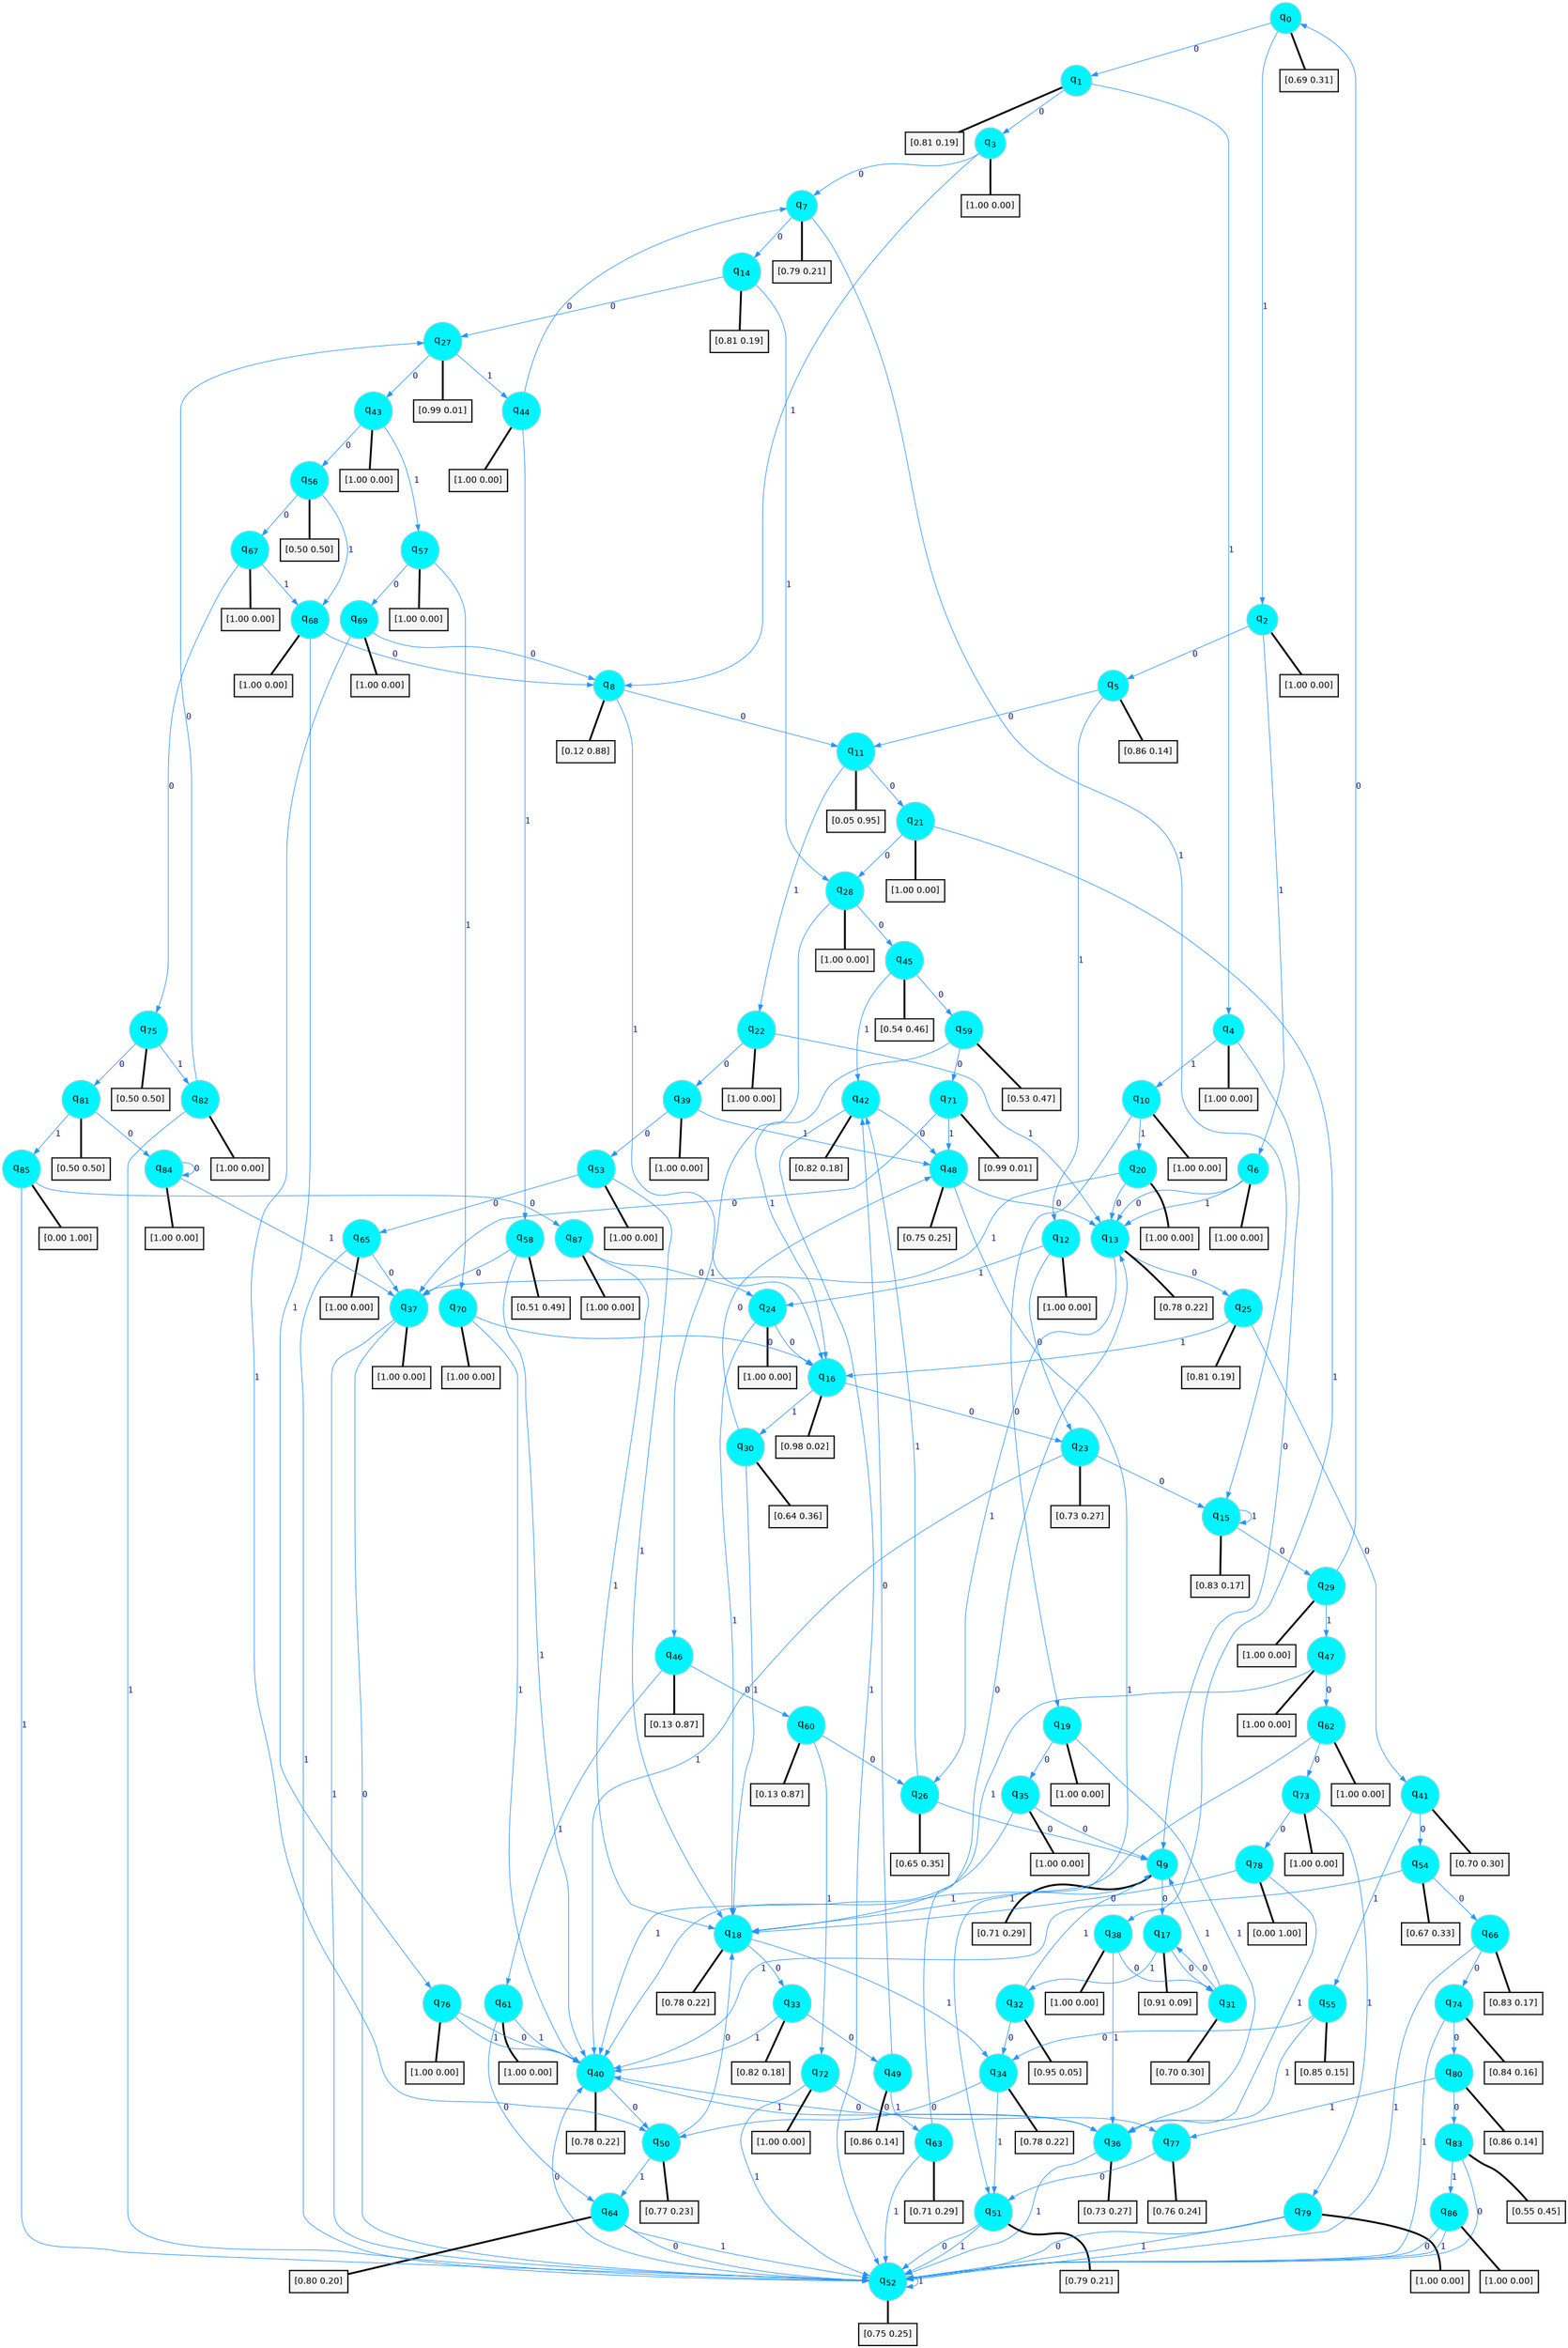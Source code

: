 digraph G {
graph [
bgcolor=transparent, dpi=300, rankdir=TD, size="40,25"];
node [
color=gray, fillcolor=turquoise1, fontcolor=black, fontname=Helvetica, fontsize=16, fontweight=bold, shape=circle, style=filled];
edge [
arrowsize=1, color=dodgerblue1, fontcolor=midnightblue, fontname=courier, fontweight=bold, penwidth=1, style=solid, weight=20];
0[label=<q<SUB>0</SUB>>];
1[label=<q<SUB>1</SUB>>];
2[label=<q<SUB>2</SUB>>];
3[label=<q<SUB>3</SUB>>];
4[label=<q<SUB>4</SUB>>];
5[label=<q<SUB>5</SUB>>];
6[label=<q<SUB>6</SUB>>];
7[label=<q<SUB>7</SUB>>];
8[label=<q<SUB>8</SUB>>];
9[label=<q<SUB>9</SUB>>];
10[label=<q<SUB>10</SUB>>];
11[label=<q<SUB>11</SUB>>];
12[label=<q<SUB>12</SUB>>];
13[label=<q<SUB>13</SUB>>];
14[label=<q<SUB>14</SUB>>];
15[label=<q<SUB>15</SUB>>];
16[label=<q<SUB>16</SUB>>];
17[label=<q<SUB>17</SUB>>];
18[label=<q<SUB>18</SUB>>];
19[label=<q<SUB>19</SUB>>];
20[label=<q<SUB>20</SUB>>];
21[label=<q<SUB>21</SUB>>];
22[label=<q<SUB>22</SUB>>];
23[label=<q<SUB>23</SUB>>];
24[label=<q<SUB>24</SUB>>];
25[label=<q<SUB>25</SUB>>];
26[label=<q<SUB>26</SUB>>];
27[label=<q<SUB>27</SUB>>];
28[label=<q<SUB>28</SUB>>];
29[label=<q<SUB>29</SUB>>];
30[label=<q<SUB>30</SUB>>];
31[label=<q<SUB>31</SUB>>];
32[label=<q<SUB>32</SUB>>];
33[label=<q<SUB>33</SUB>>];
34[label=<q<SUB>34</SUB>>];
35[label=<q<SUB>35</SUB>>];
36[label=<q<SUB>36</SUB>>];
37[label=<q<SUB>37</SUB>>];
38[label=<q<SUB>38</SUB>>];
39[label=<q<SUB>39</SUB>>];
40[label=<q<SUB>40</SUB>>];
41[label=<q<SUB>41</SUB>>];
42[label=<q<SUB>42</SUB>>];
43[label=<q<SUB>43</SUB>>];
44[label=<q<SUB>44</SUB>>];
45[label=<q<SUB>45</SUB>>];
46[label=<q<SUB>46</SUB>>];
47[label=<q<SUB>47</SUB>>];
48[label=<q<SUB>48</SUB>>];
49[label=<q<SUB>49</SUB>>];
50[label=<q<SUB>50</SUB>>];
51[label=<q<SUB>51</SUB>>];
52[label=<q<SUB>52</SUB>>];
53[label=<q<SUB>53</SUB>>];
54[label=<q<SUB>54</SUB>>];
55[label=<q<SUB>55</SUB>>];
56[label=<q<SUB>56</SUB>>];
57[label=<q<SUB>57</SUB>>];
58[label=<q<SUB>58</SUB>>];
59[label=<q<SUB>59</SUB>>];
60[label=<q<SUB>60</SUB>>];
61[label=<q<SUB>61</SUB>>];
62[label=<q<SUB>62</SUB>>];
63[label=<q<SUB>63</SUB>>];
64[label=<q<SUB>64</SUB>>];
65[label=<q<SUB>65</SUB>>];
66[label=<q<SUB>66</SUB>>];
67[label=<q<SUB>67</SUB>>];
68[label=<q<SUB>68</SUB>>];
69[label=<q<SUB>69</SUB>>];
70[label=<q<SUB>70</SUB>>];
71[label=<q<SUB>71</SUB>>];
72[label=<q<SUB>72</SUB>>];
73[label=<q<SUB>73</SUB>>];
74[label=<q<SUB>74</SUB>>];
75[label=<q<SUB>75</SUB>>];
76[label=<q<SUB>76</SUB>>];
77[label=<q<SUB>77</SUB>>];
78[label=<q<SUB>78</SUB>>];
79[label=<q<SUB>79</SUB>>];
80[label=<q<SUB>80</SUB>>];
81[label=<q<SUB>81</SUB>>];
82[label=<q<SUB>82</SUB>>];
83[label=<q<SUB>83</SUB>>];
84[label=<q<SUB>84</SUB>>];
85[label=<q<SUB>85</SUB>>];
86[label=<q<SUB>86</SUB>>];
87[label=<q<SUB>87</SUB>>];
88[label="[0.69 0.31]", shape=box,fontcolor=black, fontname=Helvetica, fontsize=14, penwidth=2, fillcolor=whitesmoke,color=black];
89[label="[0.81 0.19]", shape=box,fontcolor=black, fontname=Helvetica, fontsize=14, penwidth=2, fillcolor=whitesmoke,color=black];
90[label="[1.00 0.00]", shape=box,fontcolor=black, fontname=Helvetica, fontsize=14, penwidth=2, fillcolor=whitesmoke,color=black];
91[label="[1.00 0.00]", shape=box,fontcolor=black, fontname=Helvetica, fontsize=14, penwidth=2, fillcolor=whitesmoke,color=black];
92[label="[1.00 0.00]", shape=box,fontcolor=black, fontname=Helvetica, fontsize=14, penwidth=2, fillcolor=whitesmoke,color=black];
93[label="[0.86 0.14]", shape=box,fontcolor=black, fontname=Helvetica, fontsize=14, penwidth=2, fillcolor=whitesmoke,color=black];
94[label="[1.00 0.00]", shape=box,fontcolor=black, fontname=Helvetica, fontsize=14, penwidth=2, fillcolor=whitesmoke,color=black];
95[label="[0.79 0.21]", shape=box,fontcolor=black, fontname=Helvetica, fontsize=14, penwidth=2, fillcolor=whitesmoke,color=black];
96[label="[0.12 0.88]", shape=box,fontcolor=black, fontname=Helvetica, fontsize=14, penwidth=2, fillcolor=whitesmoke,color=black];
97[label="[0.71 0.29]", shape=box,fontcolor=black, fontname=Helvetica, fontsize=14, penwidth=2, fillcolor=whitesmoke,color=black];
98[label="[1.00 0.00]", shape=box,fontcolor=black, fontname=Helvetica, fontsize=14, penwidth=2, fillcolor=whitesmoke,color=black];
99[label="[0.05 0.95]", shape=box,fontcolor=black, fontname=Helvetica, fontsize=14, penwidth=2, fillcolor=whitesmoke,color=black];
100[label="[1.00 0.00]", shape=box,fontcolor=black, fontname=Helvetica, fontsize=14, penwidth=2, fillcolor=whitesmoke,color=black];
101[label="[0.78 0.22]", shape=box,fontcolor=black, fontname=Helvetica, fontsize=14, penwidth=2, fillcolor=whitesmoke,color=black];
102[label="[0.81 0.19]", shape=box,fontcolor=black, fontname=Helvetica, fontsize=14, penwidth=2, fillcolor=whitesmoke,color=black];
103[label="[0.83 0.17]", shape=box,fontcolor=black, fontname=Helvetica, fontsize=14, penwidth=2, fillcolor=whitesmoke,color=black];
104[label="[0.98 0.02]", shape=box,fontcolor=black, fontname=Helvetica, fontsize=14, penwidth=2, fillcolor=whitesmoke,color=black];
105[label="[0.91 0.09]", shape=box,fontcolor=black, fontname=Helvetica, fontsize=14, penwidth=2, fillcolor=whitesmoke,color=black];
106[label="[0.78 0.22]", shape=box,fontcolor=black, fontname=Helvetica, fontsize=14, penwidth=2, fillcolor=whitesmoke,color=black];
107[label="[1.00 0.00]", shape=box,fontcolor=black, fontname=Helvetica, fontsize=14, penwidth=2, fillcolor=whitesmoke,color=black];
108[label="[1.00 0.00]", shape=box,fontcolor=black, fontname=Helvetica, fontsize=14, penwidth=2, fillcolor=whitesmoke,color=black];
109[label="[1.00 0.00]", shape=box,fontcolor=black, fontname=Helvetica, fontsize=14, penwidth=2, fillcolor=whitesmoke,color=black];
110[label="[1.00 0.00]", shape=box,fontcolor=black, fontname=Helvetica, fontsize=14, penwidth=2, fillcolor=whitesmoke,color=black];
111[label="[0.73 0.27]", shape=box,fontcolor=black, fontname=Helvetica, fontsize=14, penwidth=2, fillcolor=whitesmoke,color=black];
112[label="[1.00 0.00]", shape=box,fontcolor=black, fontname=Helvetica, fontsize=14, penwidth=2, fillcolor=whitesmoke,color=black];
113[label="[0.81 0.19]", shape=box,fontcolor=black, fontname=Helvetica, fontsize=14, penwidth=2, fillcolor=whitesmoke,color=black];
114[label="[0.65 0.35]", shape=box,fontcolor=black, fontname=Helvetica, fontsize=14, penwidth=2, fillcolor=whitesmoke,color=black];
115[label="[0.99 0.01]", shape=box,fontcolor=black, fontname=Helvetica, fontsize=14, penwidth=2, fillcolor=whitesmoke,color=black];
116[label="[1.00 0.00]", shape=box,fontcolor=black, fontname=Helvetica, fontsize=14, penwidth=2, fillcolor=whitesmoke,color=black];
117[label="[1.00 0.00]", shape=box,fontcolor=black, fontname=Helvetica, fontsize=14, penwidth=2, fillcolor=whitesmoke,color=black];
118[label="[0.64 0.36]", shape=box,fontcolor=black, fontname=Helvetica, fontsize=14, penwidth=2, fillcolor=whitesmoke,color=black];
119[label="[0.70 0.30]", shape=box,fontcolor=black, fontname=Helvetica, fontsize=14, penwidth=2, fillcolor=whitesmoke,color=black];
120[label="[0.95 0.05]", shape=box,fontcolor=black, fontname=Helvetica, fontsize=14, penwidth=2, fillcolor=whitesmoke,color=black];
121[label="[0.82 0.18]", shape=box,fontcolor=black, fontname=Helvetica, fontsize=14, penwidth=2, fillcolor=whitesmoke,color=black];
122[label="[0.78 0.22]", shape=box,fontcolor=black, fontname=Helvetica, fontsize=14, penwidth=2, fillcolor=whitesmoke,color=black];
123[label="[1.00 0.00]", shape=box,fontcolor=black, fontname=Helvetica, fontsize=14, penwidth=2, fillcolor=whitesmoke,color=black];
124[label="[0.73 0.27]", shape=box,fontcolor=black, fontname=Helvetica, fontsize=14, penwidth=2, fillcolor=whitesmoke,color=black];
125[label="[1.00 0.00]", shape=box,fontcolor=black, fontname=Helvetica, fontsize=14, penwidth=2, fillcolor=whitesmoke,color=black];
126[label="[1.00 0.00]", shape=box,fontcolor=black, fontname=Helvetica, fontsize=14, penwidth=2, fillcolor=whitesmoke,color=black];
127[label="[1.00 0.00]", shape=box,fontcolor=black, fontname=Helvetica, fontsize=14, penwidth=2, fillcolor=whitesmoke,color=black];
128[label="[0.78 0.22]", shape=box,fontcolor=black, fontname=Helvetica, fontsize=14, penwidth=2, fillcolor=whitesmoke,color=black];
129[label="[0.70 0.30]", shape=box,fontcolor=black, fontname=Helvetica, fontsize=14, penwidth=2, fillcolor=whitesmoke,color=black];
130[label="[0.82 0.18]", shape=box,fontcolor=black, fontname=Helvetica, fontsize=14, penwidth=2, fillcolor=whitesmoke,color=black];
131[label="[1.00 0.00]", shape=box,fontcolor=black, fontname=Helvetica, fontsize=14, penwidth=2, fillcolor=whitesmoke,color=black];
132[label="[1.00 0.00]", shape=box,fontcolor=black, fontname=Helvetica, fontsize=14, penwidth=2, fillcolor=whitesmoke,color=black];
133[label="[0.54 0.46]", shape=box,fontcolor=black, fontname=Helvetica, fontsize=14, penwidth=2, fillcolor=whitesmoke,color=black];
134[label="[0.13 0.87]", shape=box,fontcolor=black, fontname=Helvetica, fontsize=14, penwidth=2, fillcolor=whitesmoke,color=black];
135[label="[1.00 0.00]", shape=box,fontcolor=black, fontname=Helvetica, fontsize=14, penwidth=2, fillcolor=whitesmoke,color=black];
136[label="[0.75 0.25]", shape=box,fontcolor=black, fontname=Helvetica, fontsize=14, penwidth=2, fillcolor=whitesmoke,color=black];
137[label="[0.86 0.14]", shape=box,fontcolor=black, fontname=Helvetica, fontsize=14, penwidth=2, fillcolor=whitesmoke,color=black];
138[label="[0.77 0.23]", shape=box,fontcolor=black, fontname=Helvetica, fontsize=14, penwidth=2, fillcolor=whitesmoke,color=black];
139[label="[0.79 0.21]", shape=box,fontcolor=black, fontname=Helvetica, fontsize=14, penwidth=2, fillcolor=whitesmoke,color=black];
140[label="[0.75 0.25]", shape=box,fontcolor=black, fontname=Helvetica, fontsize=14, penwidth=2, fillcolor=whitesmoke,color=black];
141[label="[1.00 0.00]", shape=box,fontcolor=black, fontname=Helvetica, fontsize=14, penwidth=2, fillcolor=whitesmoke,color=black];
142[label="[0.67 0.33]", shape=box,fontcolor=black, fontname=Helvetica, fontsize=14, penwidth=2, fillcolor=whitesmoke,color=black];
143[label="[0.85 0.15]", shape=box,fontcolor=black, fontname=Helvetica, fontsize=14, penwidth=2, fillcolor=whitesmoke,color=black];
144[label="[0.50 0.50]", shape=box,fontcolor=black, fontname=Helvetica, fontsize=14, penwidth=2, fillcolor=whitesmoke,color=black];
145[label="[1.00 0.00]", shape=box,fontcolor=black, fontname=Helvetica, fontsize=14, penwidth=2, fillcolor=whitesmoke,color=black];
146[label="[0.51 0.49]", shape=box,fontcolor=black, fontname=Helvetica, fontsize=14, penwidth=2, fillcolor=whitesmoke,color=black];
147[label="[0.53 0.47]", shape=box,fontcolor=black, fontname=Helvetica, fontsize=14, penwidth=2, fillcolor=whitesmoke,color=black];
148[label="[0.13 0.87]", shape=box,fontcolor=black, fontname=Helvetica, fontsize=14, penwidth=2, fillcolor=whitesmoke,color=black];
149[label="[1.00 0.00]", shape=box,fontcolor=black, fontname=Helvetica, fontsize=14, penwidth=2, fillcolor=whitesmoke,color=black];
150[label="[1.00 0.00]", shape=box,fontcolor=black, fontname=Helvetica, fontsize=14, penwidth=2, fillcolor=whitesmoke,color=black];
151[label="[0.71 0.29]", shape=box,fontcolor=black, fontname=Helvetica, fontsize=14, penwidth=2, fillcolor=whitesmoke,color=black];
152[label="[0.80 0.20]", shape=box,fontcolor=black, fontname=Helvetica, fontsize=14, penwidth=2, fillcolor=whitesmoke,color=black];
153[label="[1.00 0.00]", shape=box,fontcolor=black, fontname=Helvetica, fontsize=14, penwidth=2, fillcolor=whitesmoke,color=black];
154[label="[0.83 0.17]", shape=box,fontcolor=black, fontname=Helvetica, fontsize=14, penwidth=2, fillcolor=whitesmoke,color=black];
155[label="[1.00 0.00]", shape=box,fontcolor=black, fontname=Helvetica, fontsize=14, penwidth=2, fillcolor=whitesmoke,color=black];
156[label="[1.00 0.00]", shape=box,fontcolor=black, fontname=Helvetica, fontsize=14, penwidth=2, fillcolor=whitesmoke,color=black];
157[label="[1.00 0.00]", shape=box,fontcolor=black, fontname=Helvetica, fontsize=14, penwidth=2, fillcolor=whitesmoke,color=black];
158[label="[1.00 0.00]", shape=box,fontcolor=black, fontname=Helvetica, fontsize=14, penwidth=2, fillcolor=whitesmoke,color=black];
159[label="[0.99 0.01]", shape=box,fontcolor=black, fontname=Helvetica, fontsize=14, penwidth=2, fillcolor=whitesmoke,color=black];
160[label="[1.00 0.00]", shape=box,fontcolor=black, fontname=Helvetica, fontsize=14, penwidth=2, fillcolor=whitesmoke,color=black];
161[label="[1.00 0.00]", shape=box,fontcolor=black, fontname=Helvetica, fontsize=14, penwidth=2, fillcolor=whitesmoke,color=black];
162[label="[0.84 0.16]", shape=box,fontcolor=black, fontname=Helvetica, fontsize=14, penwidth=2, fillcolor=whitesmoke,color=black];
163[label="[0.50 0.50]", shape=box,fontcolor=black, fontname=Helvetica, fontsize=14, penwidth=2, fillcolor=whitesmoke,color=black];
164[label="[1.00 0.00]", shape=box,fontcolor=black, fontname=Helvetica, fontsize=14, penwidth=2, fillcolor=whitesmoke,color=black];
165[label="[0.76 0.24]", shape=box,fontcolor=black, fontname=Helvetica, fontsize=14, penwidth=2, fillcolor=whitesmoke,color=black];
166[label="[0.00 1.00]", shape=box,fontcolor=black, fontname=Helvetica, fontsize=14, penwidth=2, fillcolor=whitesmoke,color=black];
167[label="[1.00 0.00]", shape=box,fontcolor=black, fontname=Helvetica, fontsize=14, penwidth=2, fillcolor=whitesmoke,color=black];
168[label="[0.86 0.14]", shape=box,fontcolor=black, fontname=Helvetica, fontsize=14, penwidth=2, fillcolor=whitesmoke,color=black];
169[label="[0.50 0.50]", shape=box,fontcolor=black, fontname=Helvetica, fontsize=14, penwidth=2, fillcolor=whitesmoke,color=black];
170[label="[1.00 0.00]", shape=box,fontcolor=black, fontname=Helvetica, fontsize=14, penwidth=2, fillcolor=whitesmoke,color=black];
171[label="[0.55 0.45]", shape=box,fontcolor=black, fontname=Helvetica, fontsize=14, penwidth=2, fillcolor=whitesmoke,color=black];
172[label="[1.00 0.00]", shape=box,fontcolor=black, fontname=Helvetica, fontsize=14, penwidth=2, fillcolor=whitesmoke,color=black];
173[label="[0.00 1.00]", shape=box,fontcolor=black, fontname=Helvetica, fontsize=14, penwidth=2, fillcolor=whitesmoke,color=black];
174[label="[1.00 0.00]", shape=box,fontcolor=black, fontname=Helvetica, fontsize=14, penwidth=2, fillcolor=whitesmoke,color=black];
175[label="[1.00 0.00]", shape=box,fontcolor=black, fontname=Helvetica, fontsize=14, penwidth=2, fillcolor=whitesmoke,color=black];
0->1 [label=0];
0->2 [label=1];
0->88 [arrowhead=none, penwidth=3,color=black];
1->3 [label=0];
1->4 [label=1];
1->89 [arrowhead=none, penwidth=3,color=black];
2->5 [label=0];
2->6 [label=1];
2->90 [arrowhead=none, penwidth=3,color=black];
3->7 [label=0];
3->8 [label=1];
3->91 [arrowhead=none, penwidth=3,color=black];
4->9 [label=0];
4->10 [label=1];
4->92 [arrowhead=none, penwidth=3,color=black];
5->11 [label=0];
5->12 [label=1];
5->93 [arrowhead=none, penwidth=3,color=black];
6->13 [label=0];
6->13 [label=1];
6->94 [arrowhead=none, penwidth=3,color=black];
7->14 [label=0];
7->15 [label=1];
7->95 [arrowhead=none, penwidth=3,color=black];
8->11 [label=0];
8->16 [label=1];
8->96 [arrowhead=none, penwidth=3,color=black];
9->17 [label=0];
9->18 [label=1];
9->97 [arrowhead=none, penwidth=3,color=black];
10->19 [label=0];
10->20 [label=1];
10->98 [arrowhead=none, penwidth=3,color=black];
11->21 [label=0];
11->22 [label=1];
11->99 [arrowhead=none, penwidth=3,color=black];
12->23 [label=0];
12->24 [label=1];
12->100 [arrowhead=none, penwidth=3,color=black];
13->25 [label=0];
13->26 [label=1];
13->101 [arrowhead=none, penwidth=3,color=black];
14->27 [label=0];
14->28 [label=1];
14->102 [arrowhead=none, penwidth=3,color=black];
15->29 [label=0];
15->15 [label=1];
15->103 [arrowhead=none, penwidth=3,color=black];
16->23 [label=0];
16->30 [label=1];
16->104 [arrowhead=none, penwidth=3,color=black];
17->31 [label=0];
17->32 [label=1];
17->105 [arrowhead=none, penwidth=3,color=black];
18->33 [label=0];
18->34 [label=1];
18->106 [arrowhead=none, penwidth=3,color=black];
19->35 [label=0];
19->36 [label=1];
19->107 [arrowhead=none, penwidth=3,color=black];
20->13 [label=0];
20->37 [label=1];
20->108 [arrowhead=none, penwidth=3,color=black];
21->28 [label=0];
21->38 [label=1];
21->109 [arrowhead=none, penwidth=3,color=black];
22->39 [label=0];
22->13 [label=1];
22->110 [arrowhead=none, penwidth=3,color=black];
23->15 [label=0];
23->40 [label=1];
23->111 [arrowhead=none, penwidth=3,color=black];
24->16 [label=0];
24->18 [label=1];
24->112 [arrowhead=none, penwidth=3,color=black];
25->41 [label=0];
25->16 [label=1];
25->113 [arrowhead=none, penwidth=3,color=black];
26->9 [label=0];
26->42 [label=1];
26->114 [arrowhead=none, penwidth=3,color=black];
27->43 [label=0];
27->44 [label=1];
27->115 [arrowhead=none, penwidth=3,color=black];
28->45 [label=0];
28->46 [label=1];
28->116 [arrowhead=none, penwidth=3,color=black];
29->0 [label=0];
29->47 [label=1];
29->117 [arrowhead=none, penwidth=3,color=black];
30->48 [label=0];
30->18 [label=1];
30->118 [arrowhead=none, penwidth=3,color=black];
31->17 [label=0];
31->9 [label=1];
31->119 [arrowhead=none, penwidth=3,color=black];
32->34 [label=0];
32->9 [label=1];
32->120 [arrowhead=none, penwidth=3,color=black];
33->49 [label=0];
33->40 [label=1];
33->121 [arrowhead=none, penwidth=3,color=black];
34->50 [label=0];
34->51 [label=1];
34->122 [arrowhead=none, penwidth=3,color=black];
35->9 [label=0];
35->40 [label=1];
35->123 [arrowhead=none, penwidth=3,color=black];
36->40 [label=0];
36->52 [label=1];
36->124 [arrowhead=none, penwidth=3,color=black];
37->52 [label=0];
37->52 [label=1];
37->125 [arrowhead=none, penwidth=3,color=black];
38->31 [label=0];
38->36 [label=1];
38->126 [arrowhead=none, penwidth=3,color=black];
39->53 [label=0];
39->48 [label=1];
39->127 [arrowhead=none, penwidth=3,color=black];
40->50 [label=0];
40->36 [label=1];
40->128 [arrowhead=none, penwidth=3,color=black];
41->54 [label=0];
41->55 [label=1];
41->129 [arrowhead=none, penwidth=3,color=black];
42->48 [label=0];
42->52 [label=1];
42->130 [arrowhead=none, penwidth=3,color=black];
43->56 [label=0];
43->57 [label=1];
43->131 [arrowhead=none, penwidth=3,color=black];
44->7 [label=0];
44->58 [label=1];
44->132 [arrowhead=none, penwidth=3,color=black];
45->59 [label=0];
45->42 [label=1];
45->133 [arrowhead=none, penwidth=3,color=black];
46->60 [label=0];
46->61 [label=1];
46->134 [arrowhead=none, penwidth=3,color=black];
47->62 [label=0];
47->18 [label=1];
47->135 [arrowhead=none, penwidth=3,color=black];
48->13 [label=0];
48->51 [label=1];
48->136 [arrowhead=none, penwidth=3,color=black];
49->42 [label=0];
49->63 [label=1];
49->137 [arrowhead=none, penwidth=3,color=black];
50->18 [label=0];
50->64 [label=1];
50->138 [arrowhead=none, penwidth=3,color=black];
51->52 [label=0];
51->52 [label=1];
51->139 [arrowhead=none, penwidth=3,color=black];
52->40 [label=0];
52->52 [label=1];
52->140 [arrowhead=none, penwidth=3,color=black];
53->65 [label=0];
53->18 [label=1];
53->141 [arrowhead=none, penwidth=3,color=black];
54->66 [label=0];
54->40 [label=1];
54->142 [arrowhead=none, penwidth=3,color=black];
55->34 [label=0];
55->36 [label=1];
55->143 [arrowhead=none, penwidth=3,color=black];
56->67 [label=0];
56->68 [label=1];
56->144 [arrowhead=none, penwidth=3,color=black];
57->69 [label=0];
57->70 [label=1];
57->145 [arrowhead=none, penwidth=3,color=black];
58->37 [label=0];
58->40 [label=1];
58->146 [arrowhead=none, penwidth=3,color=black];
59->71 [label=0];
59->16 [label=1];
59->147 [arrowhead=none, penwidth=3,color=black];
60->26 [label=0];
60->72 [label=1];
60->148 [arrowhead=none, penwidth=3,color=black];
61->64 [label=0];
61->40 [label=1];
61->149 [arrowhead=none, penwidth=3,color=black];
62->73 [label=0];
62->40 [label=1];
62->150 [arrowhead=none, penwidth=3,color=black];
63->13 [label=0];
63->52 [label=1];
63->151 [arrowhead=none, penwidth=3,color=black];
64->52 [label=0];
64->52 [label=1];
64->152 [arrowhead=none, penwidth=3,color=black];
65->37 [label=0];
65->52 [label=1];
65->153 [arrowhead=none, penwidth=3,color=black];
66->74 [label=0];
66->52 [label=1];
66->154 [arrowhead=none, penwidth=3,color=black];
67->75 [label=0];
67->68 [label=1];
67->155 [arrowhead=none, penwidth=3,color=black];
68->8 [label=0];
68->76 [label=1];
68->156 [arrowhead=none, penwidth=3,color=black];
69->8 [label=0];
69->50 [label=1];
69->157 [arrowhead=none, penwidth=3,color=black];
70->16 [label=0];
70->40 [label=1];
70->158 [arrowhead=none, penwidth=3,color=black];
71->37 [label=0];
71->48 [label=1];
71->159 [arrowhead=none, penwidth=3,color=black];
72->77 [label=0];
72->52 [label=1];
72->160 [arrowhead=none, penwidth=3,color=black];
73->78 [label=0];
73->79 [label=1];
73->161 [arrowhead=none, penwidth=3,color=black];
74->80 [label=0];
74->52 [label=1];
74->162 [arrowhead=none, penwidth=3,color=black];
75->81 [label=0];
75->82 [label=1];
75->163 [arrowhead=none, penwidth=3,color=black];
76->40 [label=0];
76->40 [label=1];
76->164 [arrowhead=none, penwidth=3,color=black];
77->51 [label=0];
77->165 [arrowhead=none, penwidth=3,color=black];
78->18 [label=0];
78->36 [label=1];
78->166 [arrowhead=none, penwidth=3,color=black];
79->52 [label=0];
79->52 [label=1];
79->167 [arrowhead=none, penwidth=3,color=black];
80->83 [label=0];
80->77 [label=1];
80->168 [arrowhead=none, penwidth=3,color=black];
81->84 [label=0];
81->85 [label=1];
81->169 [arrowhead=none, penwidth=3,color=black];
82->27 [label=0];
82->52 [label=1];
82->170 [arrowhead=none, penwidth=3,color=black];
83->52 [label=0];
83->86 [label=1];
83->171 [arrowhead=none, penwidth=3,color=black];
84->84 [label=0];
84->37 [label=1];
84->172 [arrowhead=none, penwidth=3,color=black];
85->87 [label=0];
85->52 [label=1];
85->173 [arrowhead=none, penwidth=3,color=black];
86->52 [label=0];
86->52 [label=1];
86->174 [arrowhead=none, penwidth=3,color=black];
87->24 [label=0];
87->18 [label=1];
87->175 [arrowhead=none, penwidth=3,color=black];
}
